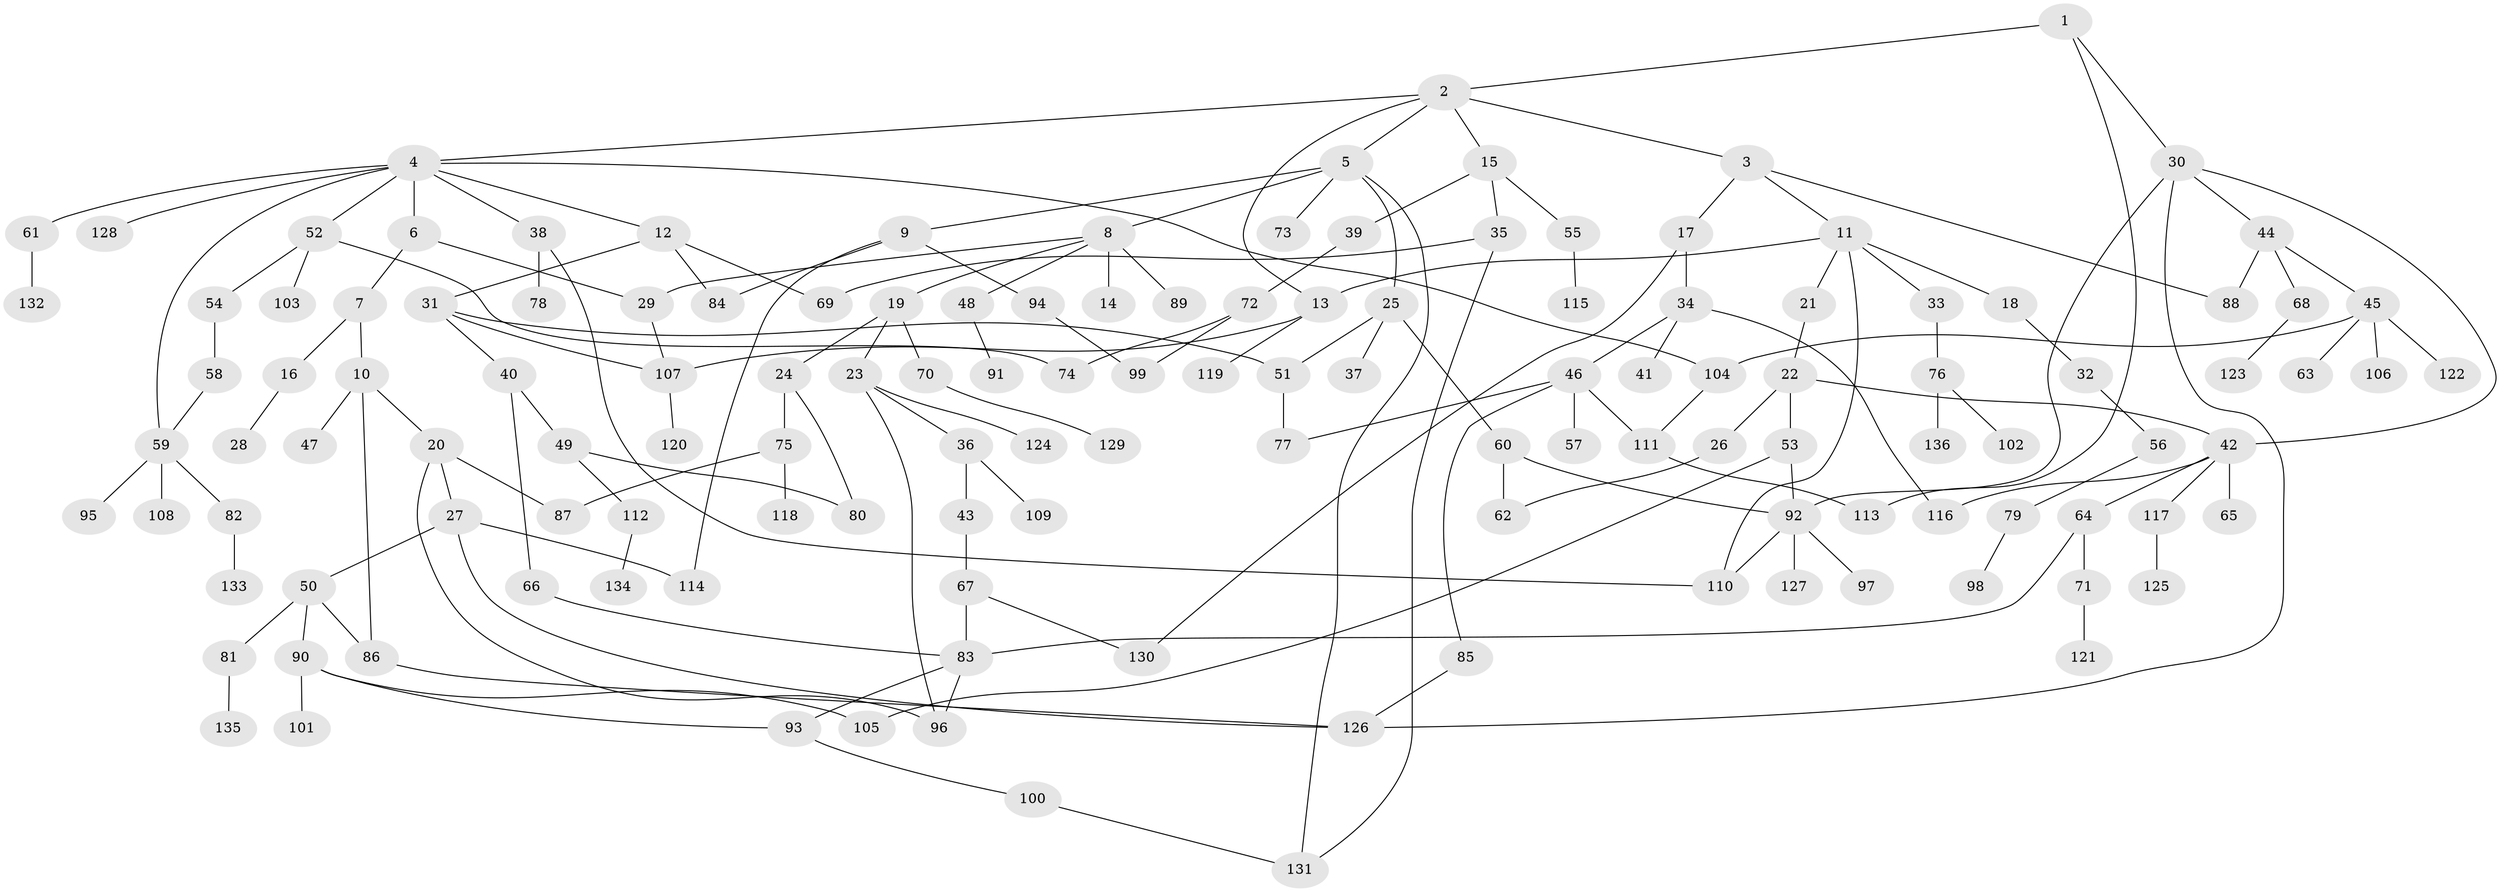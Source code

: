 // Generated by graph-tools (version 1.1) at 2025/49/03/09/25 03:49:18]
// undirected, 136 vertices, 173 edges
graph export_dot {
graph [start="1"]
  node [color=gray90,style=filled];
  1;
  2;
  3;
  4;
  5;
  6;
  7;
  8;
  9;
  10;
  11;
  12;
  13;
  14;
  15;
  16;
  17;
  18;
  19;
  20;
  21;
  22;
  23;
  24;
  25;
  26;
  27;
  28;
  29;
  30;
  31;
  32;
  33;
  34;
  35;
  36;
  37;
  38;
  39;
  40;
  41;
  42;
  43;
  44;
  45;
  46;
  47;
  48;
  49;
  50;
  51;
  52;
  53;
  54;
  55;
  56;
  57;
  58;
  59;
  60;
  61;
  62;
  63;
  64;
  65;
  66;
  67;
  68;
  69;
  70;
  71;
  72;
  73;
  74;
  75;
  76;
  77;
  78;
  79;
  80;
  81;
  82;
  83;
  84;
  85;
  86;
  87;
  88;
  89;
  90;
  91;
  92;
  93;
  94;
  95;
  96;
  97;
  98;
  99;
  100;
  101;
  102;
  103;
  104;
  105;
  106;
  107;
  108;
  109;
  110;
  111;
  112;
  113;
  114;
  115;
  116;
  117;
  118;
  119;
  120;
  121;
  122;
  123;
  124;
  125;
  126;
  127;
  128;
  129;
  130;
  131;
  132;
  133;
  134;
  135;
  136;
  1 -- 2;
  1 -- 30;
  1 -- 113;
  2 -- 3;
  2 -- 4;
  2 -- 5;
  2 -- 13;
  2 -- 15;
  3 -- 11;
  3 -- 17;
  3 -- 88;
  4 -- 6;
  4 -- 12;
  4 -- 38;
  4 -- 52;
  4 -- 61;
  4 -- 104;
  4 -- 128;
  4 -- 59;
  5 -- 8;
  5 -- 9;
  5 -- 25;
  5 -- 73;
  5 -- 131;
  6 -- 7;
  6 -- 29;
  7 -- 10;
  7 -- 16;
  8 -- 14;
  8 -- 19;
  8 -- 48;
  8 -- 89;
  8 -- 29;
  9 -- 84;
  9 -- 94;
  9 -- 114;
  10 -- 20;
  10 -- 47;
  10 -- 86;
  11 -- 18;
  11 -- 21;
  11 -- 33;
  11 -- 13;
  11 -- 110;
  12 -- 31;
  12 -- 69;
  12 -- 84;
  13 -- 119;
  13 -- 107;
  15 -- 35;
  15 -- 39;
  15 -- 55;
  16 -- 28;
  17 -- 34;
  17 -- 130;
  18 -- 32;
  19 -- 23;
  19 -- 24;
  19 -- 70;
  20 -- 27;
  20 -- 87;
  20 -- 96;
  21 -- 22;
  22 -- 26;
  22 -- 53;
  22 -- 42;
  23 -- 36;
  23 -- 96;
  23 -- 124;
  24 -- 75;
  24 -- 80;
  25 -- 37;
  25 -- 51;
  25 -- 60;
  26 -- 62;
  27 -- 50;
  27 -- 114;
  27 -- 126;
  29 -- 107;
  30 -- 42;
  30 -- 44;
  30 -- 92;
  30 -- 126;
  31 -- 40;
  31 -- 51;
  31 -- 107;
  32 -- 56;
  33 -- 76;
  34 -- 41;
  34 -- 46;
  34 -- 116;
  35 -- 69;
  35 -- 131;
  36 -- 43;
  36 -- 109;
  38 -- 78;
  38 -- 110;
  39 -- 72;
  40 -- 49;
  40 -- 66;
  42 -- 64;
  42 -- 65;
  42 -- 117;
  42 -- 116;
  43 -- 67;
  44 -- 45;
  44 -- 68;
  44 -- 88;
  45 -- 63;
  45 -- 106;
  45 -- 122;
  45 -- 104;
  46 -- 57;
  46 -- 77;
  46 -- 85;
  46 -- 111;
  48 -- 91;
  49 -- 112;
  49 -- 80;
  50 -- 81;
  50 -- 86;
  50 -- 90;
  51 -- 77;
  52 -- 54;
  52 -- 74;
  52 -- 103;
  53 -- 105;
  53 -- 92;
  54 -- 58;
  55 -- 115;
  56 -- 79;
  58 -- 59;
  59 -- 82;
  59 -- 95;
  59 -- 108;
  60 -- 62;
  60 -- 92;
  61 -- 132;
  64 -- 71;
  64 -- 83;
  66 -- 83;
  67 -- 130;
  67 -- 83;
  68 -- 123;
  70 -- 129;
  71 -- 121;
  72 -- 99;
  72 -- 74;
  75 -- 118;
  75 -- 87;
  76 -- 102;
  76 -- 136;
  79 -- 98;
  81 -- 135;
  82 -- 133;
  83 -- 93;
  83 -- 96;
  85 -- 126;
  86 -- 126;
  90 -- 93;
  90 -- 101;
  90 -- 105;
  92 -- 97;
  92 -- 110;
  92 -- 127;
  93 -- 100;
  94 -- 99;
  100 -- 131;
  104 -- 111;
  107 -- 120;
  111 -- 113;
  112 -- 134;
  117 -- 125;
}
